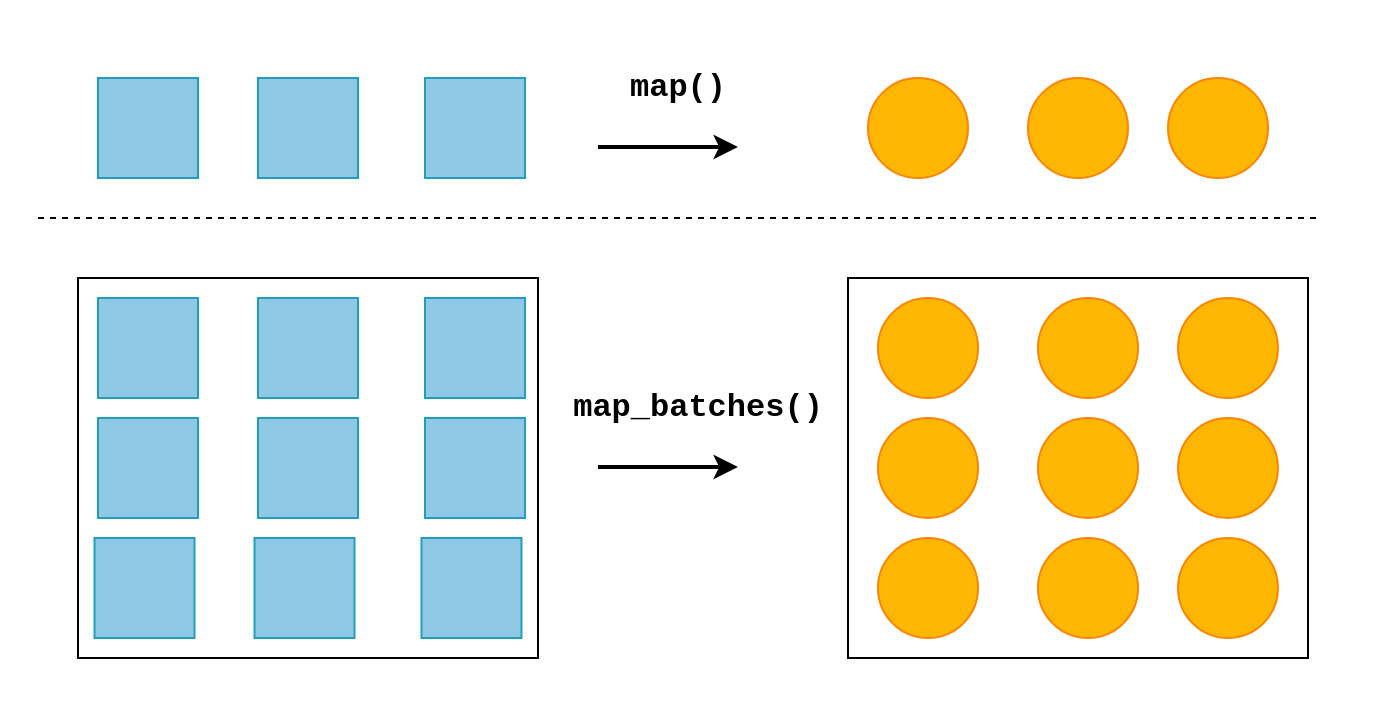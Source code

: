 <mxfile version="22.1.11" type="device">
  <diagram id="MLlP6V_1RyNyVy2EzV0r" name="第 1 页">
    <mxGraphModel dx="954" dy="617" grid="0" gridSize="10" guides="1" tooltips="1" connect="1" arrows="1" fold="1" page="1" pageScale="1" pageWidth="827" pageHeight="1169" math="0" shadow="0">
      <root>
        <mxCell id="0" />
        <mxCell id="1" parent="0" />
        <mxCell id="n5kHHhObN0qZnFhkV2eE-1" value="" style="rounded=0;whiteSpace=wrap;html=1;strokeColor=none;fillColor=none;" vertex="1" parent="1">
          <mxGeometry x="61" y="141" width="688" height="361" as="geometry" />
        </mxCell>
        <mxCell id="5ISlMRjvqGO4JHw_S9Gw-25" value="" style="rounded=0;whiteSpace=wrap;html=1;fontFamily=Courier New;fontSize=16;fillColor=none;" parent="1" vertex="1">
          <mxGeometry x="485" y="280" width="230" height="190" as="geometry" />
        </mxCell>
        <mxCell id="5ISlMRjvqGO4JHw_S9Gw-17" value="" style="rounded=0;whiteSpace=wrap;html=1;fontFamily=Courier New;fontSize=16;fillColor=none;" parent="1" vertex="1">
          <mxGeometry x="100" y="280" width="230" height="190" as="geometry" />
        </mxCell>
        <mxCell id="5ISlMRjvqGO4JHw_S9Gw-1" value="" style="whiteSpace=wrap;html=1;aspect=fixed;fillColor=#90C9E6;strokeColor=#219EBC;" parent="1" vertex="1">
          <mxGeometry x="110" y="180" width="50" height="50" as="geometry" />
        </mxCell>
        <mxCell id="5ISlMRjvqGO4JHw_S9Gw-2" value="" style="whiteSpace=wrap;html=1;aspect=fixed;fillColor=#90C9E6;strokeColor=#219EBC;" parent="1" vertex="1">
          <mxGeometry x="190" y="180" width="50" height="50" as="geometry" />
        </mxCell>
        <mxCell id="5ISlMRjvqGO4JHw_S9Gw-3" value="" style="whiteSpace=wrap;html=1;aspect=fixed;fillColor=#90C9E6;strokeColor=#219EBC;" parent="1" vertex="1">
          <mxGeometry x="273.5" y="180" width="50" height="50" as="geometry" />
        </mxCell>
        <mxCell id="5ISlMRjvqGO4JHw_S9Gw-4" value="" style="endArrow=classic;html=1;rounded=0;strokeWidth=2;" parent="1" edge="1">
          <mxGeometry width="50" height="50" relative="1" as="geometry">
            <mxPoint x="360" y="214.5" as="sourcePoint" />
            <mxPoint x="430" y="214.5" as="targetPoint" />
          </mxGeometry>
        </mxCell>
        <mxCell id="5ISlMRjvqGO4JHw_S9Gw-5" value="&lt;font face=&quot;Courier New&quot; style=&quot;font-size: 16px;&quot;&gt;&lt;b&gt;map()&lt;/b&gt;&lt;/font&gt;" style="text;html=1;strokeColor=none;fillColor=none;align=center;verticalAlign=middle;whiteSpace=wrap;rounded=0;" parent="1" vertex="1">
          <mxGeometry x="370" y="170" width="60" height="30" as="geometry" />
        </mxCell>
        <mxCell id="5ISlMRjvqGO4JHw_S9Gw-6" value="" style="ellipse;whiteSpace=wrap;html=1;aspect=fixed;fontFamily=Courier New;fontSize=16;fillColor=#FFB703;strokeColor=#FB8402;" parent="1" vertex="1">
          <mxGeometry x="495" y="180" width="50" height="50" as="geometry" />
        </mxCell>
        <mxCell id="5ISlMRjvqGO4JHw_S9Gw-7" value="" style="ellipse;whiteSpace=wrap;html=1;aspect=fixed;fontFamily=Courier New;fontSize=16;fillColor=#FFB703;strokeColor=#FB8402;" parent="1" vertex="1">
          <mxGeometry x="575" y="180" width="50" height="50" as="geometry" />
        </mxCell>
        <mxCell id="5ISlMRjvqGO4JHw_S9Gw-8" value="" style="ellipse;whiteSpace=wrap;html=1;aspect=fixed;fontFamily=Courier New;fontSize=16;fillColor=#FFB703;strokeColor=#FB8402;" parent="1" vertex="1">
          <mxGeometry x="645" y="180" width="50" height="50" as="geometry" />
        </mxCell>
        <mxCell id="5ISlMRjvqGO4JHw_S9Gw-9" value="" style="whiteSpace=wrap;html=1;aspect=fixed;fillColor=#90C9E6;strokeColor=#219EBC;" parent="1" vertex="1">
          <mxGeometry x="110" y="290" width="50" height="50" as="geometry" />
        </mxCell>
        <mxCell id="5ISlMRjvqGO4JHw_S9Gw-10" value="" style="whiteSpace=wrap;html=1;aspect=fixed;fillColor=#90C9E6;strokeColor=#219EBC;" parent="1" vertex="1">
          <mxGeometry x="190" y="290" width="50" height="50" as="geometry" />
        </mxCell>
        <mxCell id="5ISlMRjvqGO4JHw_S9Gw-11" value="" style="whiteSpace=wrap;html=1;aspect=fixed;fillColor=#90C9E6;strokeColor=#219EBC;" parent="1" vertex="1">
          <mxGeometry x="273.5" y="290" width="50" height="50" as="geometry" />
        </mxCell>
        <mxCell id="5ISlMRjvqGO4JHw_S9Gw-12" value="" style="endArrow=classic;html=1;rounded=0;strokeWidth=2;" parent="1" edge="1">
          <mxGeometry width="50" height="50" relative="1" as="geometry">
            <mxPoint x="360" y="374.5" as="sourcePoint" />
            <mxPoint x="430" y="374.5" as="targetPoint" />
          </mxGeometry>
        </mxCell>
        <mxCell id="5ISlMRjvqGO4JHw_S9Gw-13" value="&lt;font face=&quot;Courier New&quot; style=&quot;font-size: 16px;&quot;&gt;&lt;b&gt;map_batches()&lt;/b&gt;&lt;/font&gt;" style="text;html=1;strokeColor=none;fillColor=none;align=center;verticalAlign=middle;whiteSpace=wrap;rounded=0;" parent="1" vertex="1">
          <mxGeometry x="380" y="330" width="60" height="30" as="geometry" />
        </mxCell>
        <mxCell id="5ISlMRjvqGO4JHw_S9Gw-14" value="" style="ellipse;whiteSpace=wrap;html=1;aspect=fixed;fontFamily=Courier New;fontSize=16;fillColor=#FFB703;strokeColor=#FB8402;" parent="1" vertex="1">
          <mxGeometry x="500" y="290" width="50" height="50" as="geometry" />
        </mxCell>
        <mxCell id="5ISlMRjvqGO4JHw_S9Gw-15" value="" style="ellipse;whiteSpace=wrap;html=1;aspect=fixed;fontFamily=Courier New;fontSize=16;fillColor=#FFB703;strokeColor=#FB8402;" parent="1" vertex="1">
          <mxGeometry x="580" y="290" width="50" height="50" as="geometry" />
        </mxCell>
        <mxCell id="5ISlMRjvqGO4JHw_S9Gw-16" value="" style="ellipse;whiteSpace=wrap;html=1;aspect=fixed;fontFamily=Courier New;fontSize=16;fillColor=#FFB703;strokeColor=#FB8402;" parent="1" vertex="1">
          <mxGeometry x="650" y="290" width="50" height="50" as="geometry" />
        </mxCell>
        <mxCell id="5ISlMRjvqGO4JHw_S9Gw-18" value="" style="whiteSpace=wrap;html=1;aspect=fixed;fillColor=#90C9E6;strokeColor=#219EBC;" parent="1" vertex="1">
          <mxGeometry x="110" y="350" width="50" height="50" as="geometry" />
        </mxCell>
        <mxCell id="5ISlMRjvqGO4JHw_S9Gw-19" value="" style="whiteSpace=wrap;html=1;aspect=fixed;fillColor=#90C9E6;strokeColor=#219EBC;" parent="1" vertex="1">
          <mxGeometry x="190" y="350" width="50" height="50" as="geometry" />
        </mxCell>
        <mxCell id="5ISlMRjvqGO4JHw_S9Gw-20" value="" style="whiteSpace=wrap;html=1;aspect=fixed;fillColor=#90C9E6;strokeColor=#219EBC;" parent="1" vertex="1">
          <mxGeometry x="273.5" y="350" width="50" height="50" as="geometry" />
        </mxCell>
        <mxCell id="5ISlMRjvqGO4JHw_S9Gw-21" value="" style="whiteSpace=wrap;html=1;aspect=fixed;fillColor=#90C9E6;strokeColor=#219EBC;" parent="1" vertex="1">
          <mxGeometry x="108.25" y="410" width="50" height="50" as="geometry" />
        </mxCell>
        <mxCell id="5ISlMRjvqGO4JHw_S9Gw-22" value="" style="whiteSpace=wrap;html=1;aspect=fixed;fillColor=#90C9E6;strokeColor=#219EBC;" parent="1" vertex="1">
          <mxGeometry x="188.25" y="410" width="50" height="50" as="geometry" />
        </mxCell>
        <mxCell id="5ISlMRjvqGO4JHw_S9Gw-23" value="" style="whiteSpace=wrap;html=1;aspect=fixed;fillColor=#90C9E6;strokeColor=#219EBC;" parent="1" vertex="1">
          <mxGeometry x="271.75" y="410" width="50" height="50" as="geometry" />
        </mxCell>
        <mxCell id="5ISlMRjvqGO4JHw_S9Gw-26" value="" style="ellipse;whiteSpace=wrap;html=1;aspect=fixed;fontFamily=Courier New;fontSize=16;fillColor=#FFB703;strokeColor=#FB8402;" parent="1" vertex="1">
          <mxGeometry x="500" y="350" width="50" height="50" as="geometry" />
        </mxCell>
        <mxCell id="5ISlMRjvqGO4JHw_S9Gw-27" value="" style="ellipse;whiteSpace=wrap;html=1;aspect=fixed;fontFamily=Courier New;fontSize=16;fillColor=#FFB703;strokeColor=#FB8402;" parent="1" vertex="1">
          <mxGeometry x="580" y="350" width="50" height="50" as="geometry" />
        </mxCell>
        <mxCell id="5ISlMRjvqGO4JHw_S9Gw-28" value="" style="ellipse;whiteSpace=wrap;html=1;aspect=fixed;fontFamily=Courier New;fontSize=16;fillColor=#FFB703;strokeColor=#FB8402;" parent="1" vertex="1">
          <mxGeometry x="650" y="350" width="50" height="50" as="geometry" />
        </mxCell>
        <mxCell id="5ISlMRjvqGO4JHw_S9Gw-29" value="" style="ellipse;whiteSpace=wrap;html=1;aspect=fixed;fontFamily=Courier New;fontSize=16;fillColor=#FFB703;strokeColor=#FB8402;" parent="1" vertex="1">
          <mxGeometry x="500" y="410" width="50" height="50" as="geometry" />
        </mxCell>
        <mxCell id="5ISlMRjvqGO4JHw_S9Gw-30" value="" style="ellipse;whiteSpace=wrap;html=1;aspect=fixed;fontFamily=Courier New;fontSize=16;fillColor=#FFB703;strokeColor=#FB8402;" parent="1" vertex="1">
          <mxGeometry x="580" y="410" width="50" height="50" as="geometry" />
        </mxCell>
        <mxCell id="5ISlMRjvqGO4JHw_S9Gw-31" value="" style="ellipse;whiteSpace=wrap;html=1;aspect=fixed;fontFamily=Courier New;fontSize=16;fillColor=#FFB703;strokeColor=#FB8402;" parent="1" vertex="1">
          <mxGeometry x="650" y="410" width="50" height="50" as="geometry" />
        </mxCell>
        <mxCell id="5ISlMRjvqGO4JHw_S9Gw-32" value="" style="endArrow=none;dashed=1;html=1;rounded=0;fontFamily=Courier New;fontSize=16;" parent="1" edge="1">
          <mxGeometry width="50" height="50" relative="1" as="geometry">
            <mxPoint x="80" y="250" as="sourcePoint" />
            <mxPoint x="720" y="250" as="targetPoint" />
          </mxGeometry>
        </mxCell>
      </root>
    </mxGraphModel>
  </diagram>
</mxfile>
